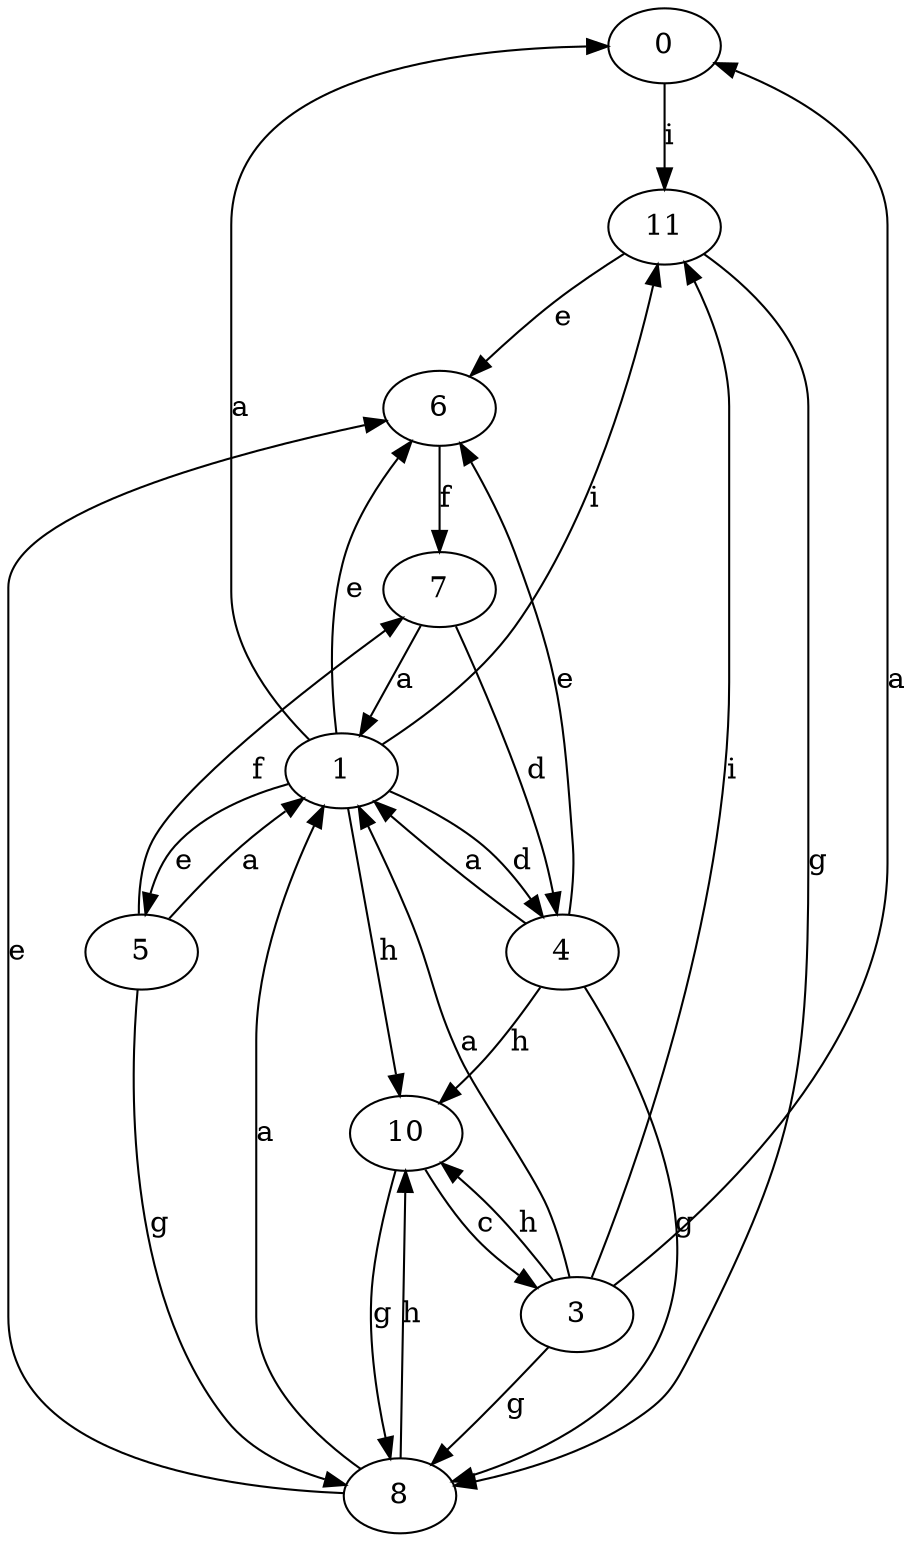strict digraph  {
0;
1;
3;
4;
5;
6;
7;
8;
10;
11;
0 -> 11  [label=i];
1 -> 0  [label=a];
1 -> 4  [label=d];
1 -> 5  [label=e];
1 -> 6  [label=e];
1 -> 10  [label=h];
1 -> 11  [label=i];
3 -> 0  [label=a];
3 -> 1  [label=a];
3 -> 8  [label=g];
3 -> 10  [label=h];
3 -> 11  [label=i];
4 -> 1  [label=a];
4 -> 6  [label=e];
4 -> 8  [label=g];
4 -> 10  [label=h];
5 -> 1  [label=a];
5 -> 7  [label=f];
5 -> 8  [label=g];
6 -> 7  [label=f];
7 -> 1  [label=a];
7 -> 4  [label=d];
8 -> 1  [label=a];
8 -> 6  [label=e];
8 -> 10  [label=h];
10 -> 3  [label=c];
10 -> 8  [label=g];
11 -> 6  [label=e];
11 -> 8  [label=g];
}
